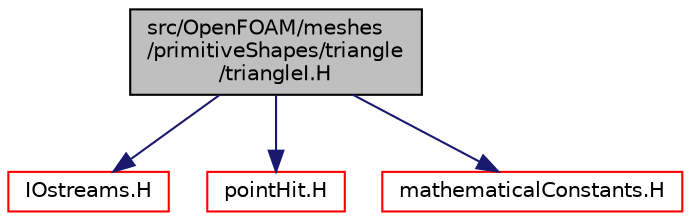 digraph "src/OpenFOAM/meshes/primitiveShapes/triangle/triangleI.H"
{
  bgcolor="transparent";
  edge [fontname="Helvetica",fontsize="10",labelfontname="Helvetica",labelfontsize="10"];
  node [fontname="Helvetica",fontsize="10",shape=record];
  Node1 [label="src/OpenFOAM/meshes\l/primitiveShapes/triangle\l/triangleI.H",height=0.2,width=0.4,color="black", fillcolor="grey75", style="filled", fontcolor="black"];
  Node1 -> Node2 [color="midnightblue",fontsize="10",style="solid",fontname="Helvetica"];
  Node2 [label="IOstreams.H",height=0.2,width=0.4,color="red",URL="$a07803.html",tooltip="Useful combination of include files which define Sin, Sout and Serr and the use of IO streams general..."];
  Node1 -> Node3 [color="midnightblue",fontsize="10",style="solid",fontname="Helvetica"];
  Node3 [label="pointHit.H",height=0.2,width=0.4,color="red",URL="$a08791.html"];
  Node1 -> Node4 [color="midnightblue",fontsize="10",style="solid",fontname="Helvetica"];
  Node4 [label="mathematicalConstants.H",height=0.2,width=0.4,color="red",URL="$a08187.html"];
}
